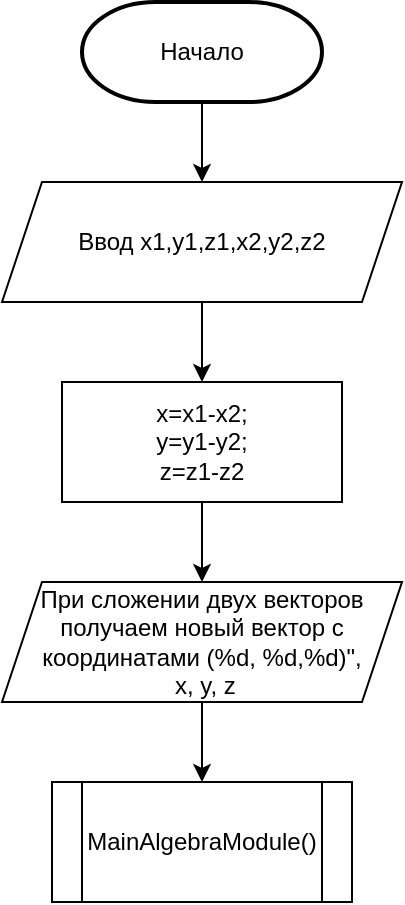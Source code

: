 <mxfile version="15.8.7" type="device"><diagram id="I0rhGcPdch4lpa-Ake0V" name="Страница 1"><mxGraphModel dx="1278" dy="649" grid="1" gridSize="10" guides="1" tooltips="1" connect="1" arrows="1" fold="1" page="1" pageScale="1" pageWidth="827" pageHeight="1169" math="0" shadow="0"><root><mxCell id="0"/><mxCell id="1" parent="0"/><mxCell id="z_9t9QAj_lJj0PYcl7Qg-7" style="edgeStyle=orthogonalEdgeStyle;rounded=0;orthogonalLoop=1;jettySize=auto;html=1;exitX=0.5;exitY=1;exitDx=0;exitDy=0;exitPerimeter=0;entryX=0.5;entryY=0;entryDx=0;entryDy=0;" parent="1" source="z_9t9QAj_lJj0PYcl7Qg-1" target="z_9t9QAj_lJj0PYcl7Qg-3" edge="1"><mxGeometry relative="1" as="geometry"/></mxCell><mxCell id="z_9t9QAj_lJj0PYcl7Qg-1" value="Начало" style="strokeWidth=2;html=1;shape=mxgraph.flowchart.terminator;whiteSpace=wrap;" parent="1" vertex="1"><mxGeometry x="190" y="40" width="120" height="50" as="geometry"/></mxCell><mxCell id="z_9t9QAj_lJj0PYcl7Qg-8" style="edgeStyle=orthogonalEdgeStyle;rounded=0;orthogonalLoop=1;jettySize=auto;html=1;exitX=0.5;exitY=1;exitDx=0;exitDy=0;entryX=0.5;entryY=0;entryDx=0;entryDy=0;" parent="1" source="z_9t9QAj_lJj0PYcl7Qg-3" target="z_9t9QAj_lJj0PYcl7Qg-5" edge="1"><mxGeometry relative="1" as="geometry"/></mxCell><mxCell id="z_9t9QAj_lJj0PYcl7Qg-3" value="Ввод x1,y1,z1,x2,y2,z2" style="shape=parallelogram;perimeter=parallelogramPerimeter;whiteSpace=wrap;html=1;fixedSize=1;" parent="1" vertex="1"><mxGeometry x="150" y="130" width="200" height="60" as="geometry"/></mxCell><mxCell id="z_9t9QAj_lJj0PYcl7Qg-10" style="edgeStyle=orthogonalEdgeStyle;rounded=0;orthogonalLoop=1;jettySize=auto;html=1;exitX=0.5;exitY=1;exitDx=0;exitDy=0;entryX=0.5;entryY=0;entryDx=0;entryDy=0;" parent="1" source="z_9t9QAj_lJj0PYcl7Qg-4" target="z_9t9QAj_lJj0PYcl7Qg-6" edge="1"><mxGeometry relative="1" as="geometry"/></mxCell><mxCell id="z_9t9QAj_lJj0PYcl7Qg-4" value="При сложении двух векторов получаем новый вектор с координатами (%d, %d,%d)&quot;,&lt;br&gt;&amp;nbsp;x, y, z" style="shape=parallelogram;perimeter=parallelogramPerimeter;whiteSpace=wrap;html=1;fixedSize=1;" parent="1" vertex="1"><mxGeometry x="150" y="330" width="200" height="60" as="geometry"/></mxCell><mxCell id="z_9t9QAj_lJj0PYcl7Qg-9" style="edgeStyle=orthogonalEdgeStyle;rounded=0;orthogonalLoop=1;jettySize=auto;html=1;exitX=0.5;exitY=1;exitDx=0;exitDy=0;entryX=0.5;entryY=0;entryDx=0;entryDy=0;" parent="1" source="z_9t9QAj_lJj0PYcl7Qg-5" target="z_9t9QAj_lJj0PYcl7Qg-4" edge="1"><mxGeometry relative="1" as="geometry"/></mxCell><mxCell id="z_9t9QAj_lJj0PYcl7Qg-5" value="x=x1-x2;&lt;br&gt;y=y1-y2;&lt;br&gt;z=z1-z2" style="rounded=0;whiteSpace=wrap;html=1;" parent="1" vertex="1"><mxGeometry x="180" y="230" width="140" height="60" as="geometry"/></mxCell><mxCell id="z_9t9QAj_lJj0PYcl7Qg-6" value="MainAlgebraModule()" style="shape=process;whiteSpace=wrap;html=1;backgroundOutline=1;" parent="1" vertex="1"><mxGeometry x="175" y="430" width="150" height="60" as="geometry"/></mxCell></root></mxGraphModel></diagram></mxfile>